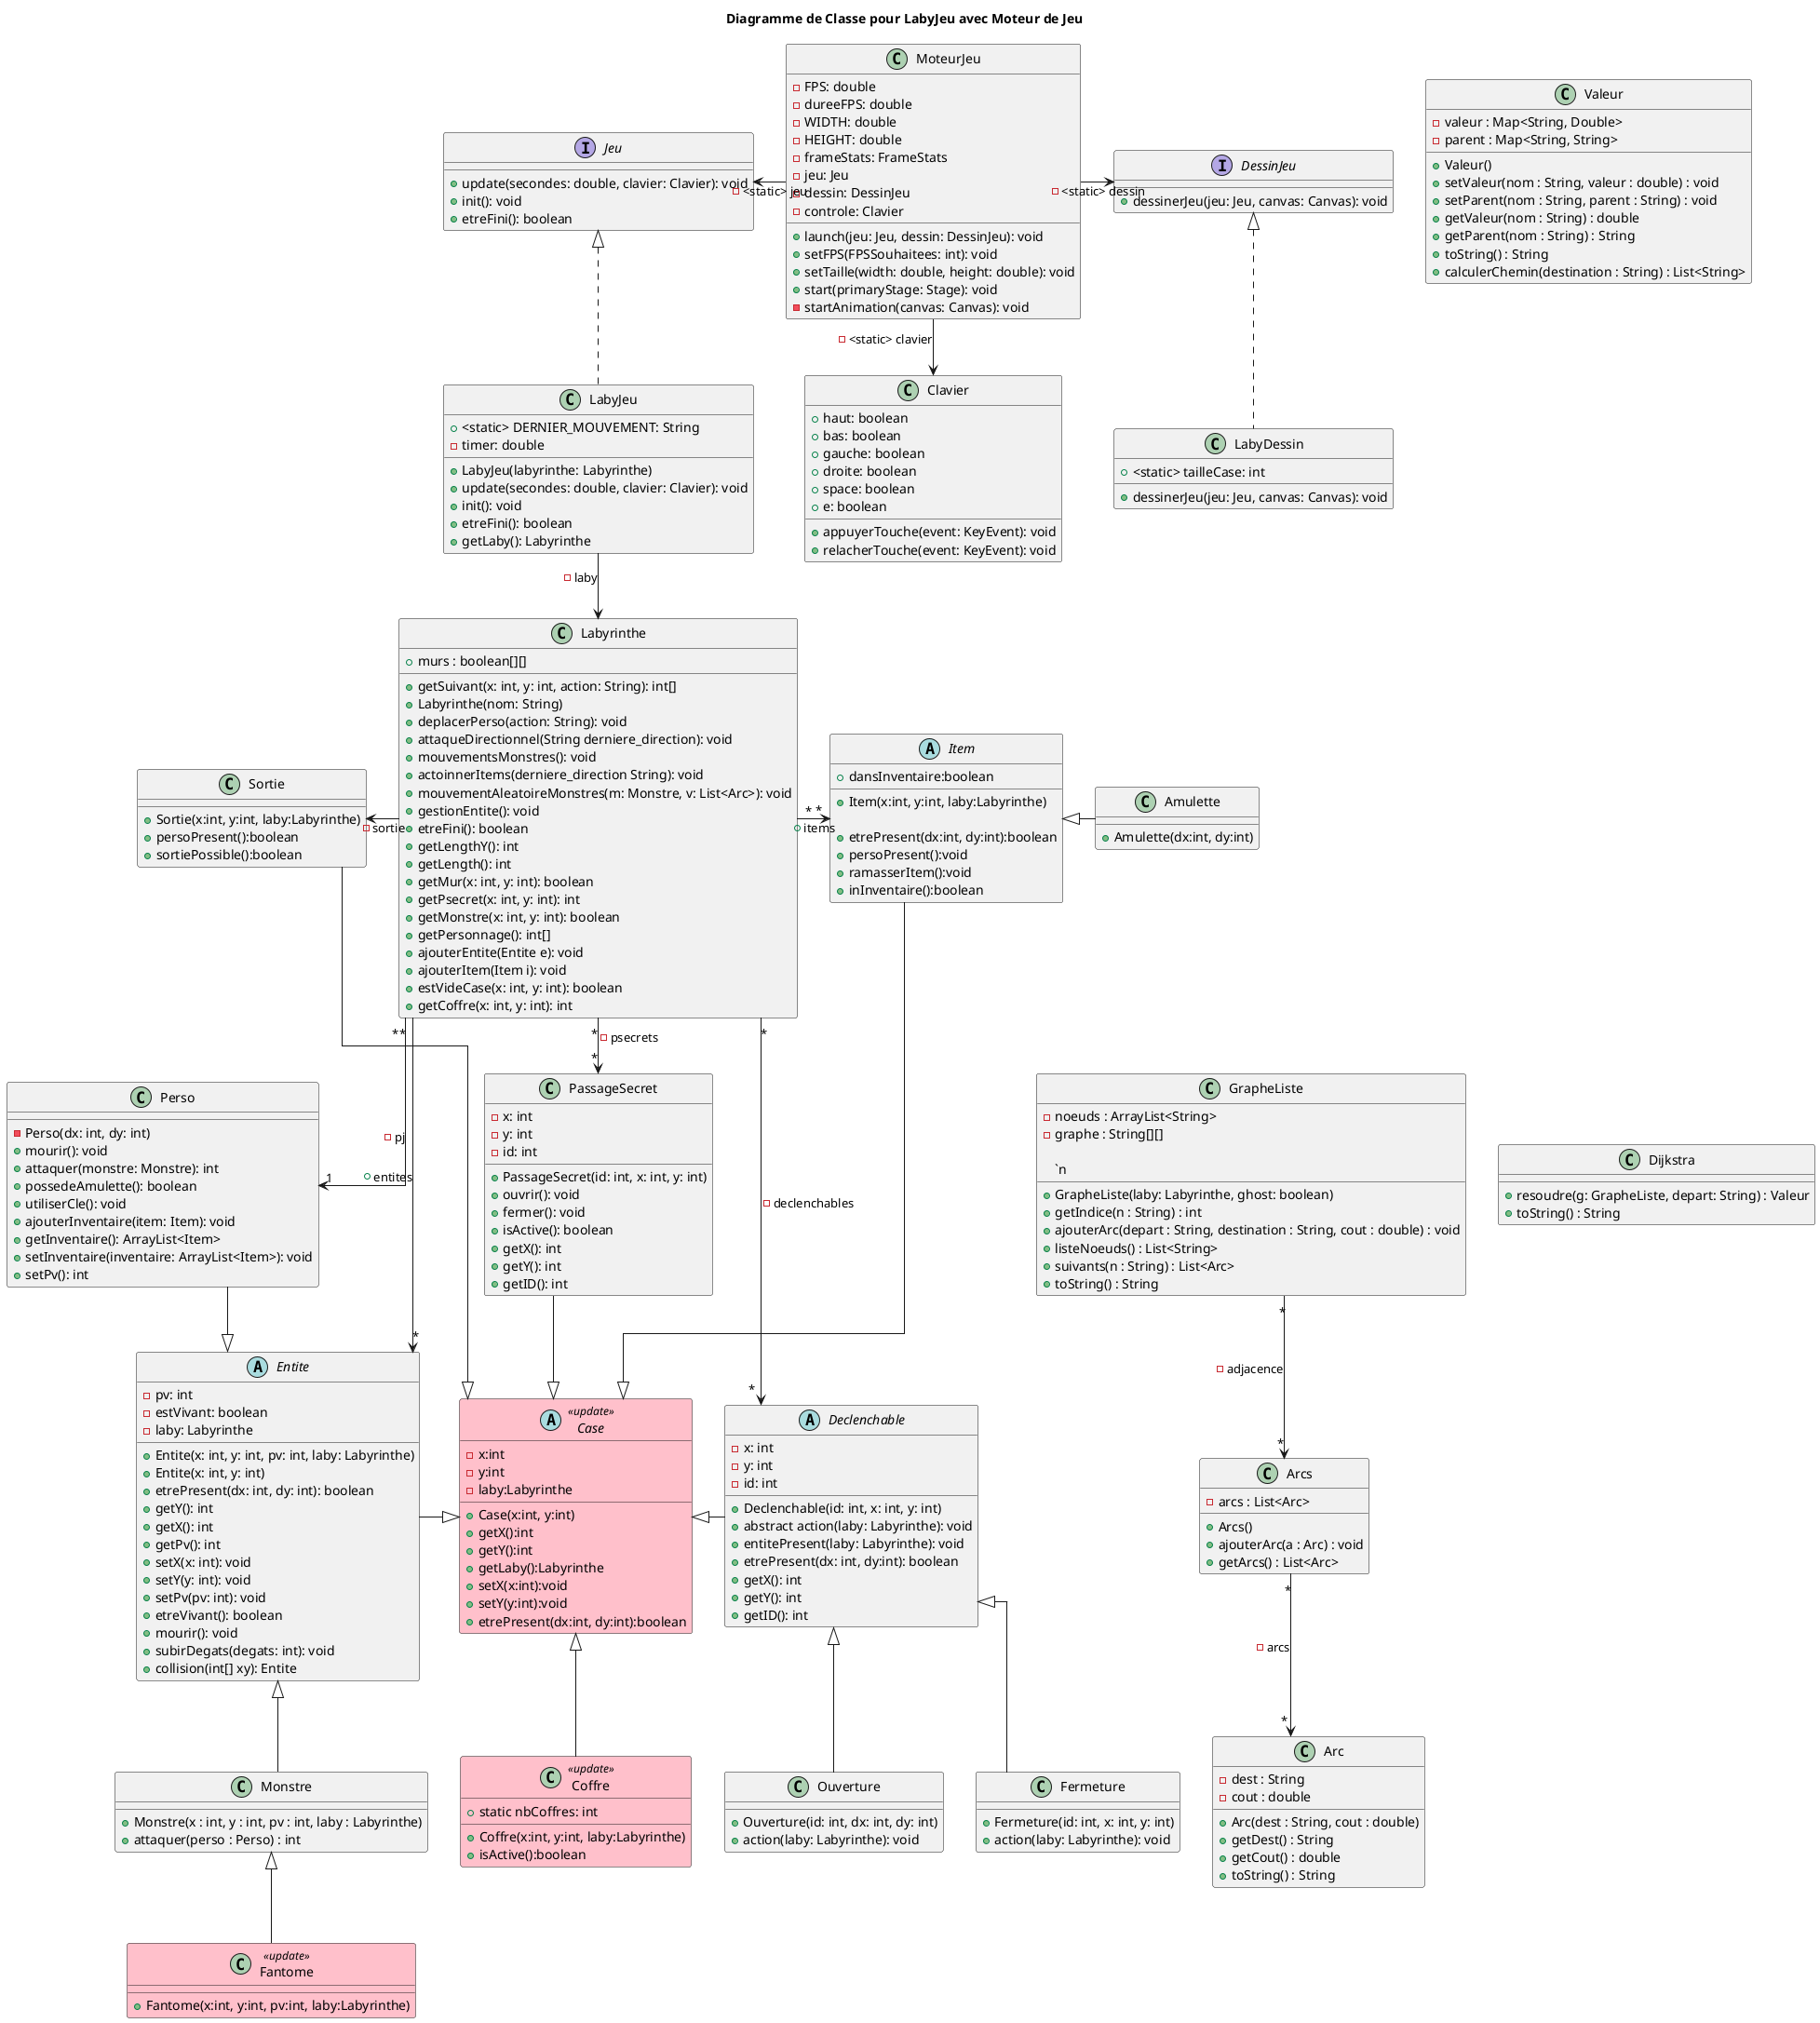 @startuml
title Diagramme de Classe pour LabyJeu avec Moteur de Jeu

top to bottom direction
skinparam linetype ortho

interface Jeu {
    +update(secondes: double, clavier: Clavier): void
    +init(): void
    +etreFini(): boolean
}

class LabyJeu {
    +<static> DERNIER_MOUVEMENT: String
    -timer: double

    +LabyJeu(labyrinthe: Labyrinthe)
    +update(secondes: double, clavier: Clavier): void
    +init(): void
    +etreFini(): boolean
    +getLaby(): Labyrinthe
}

interface DessinJeu {
    +dessinerJeu(jeu: Jeu, canvas: Canvas): void
}

class LabyDessin {
    +<static> tailleCase: int
    +dessinerJeu(jeu: Jeu, canvas: Canvas): void
}

class Labyrinthe {
    +murs : boolean[][]


    +getSuivant(x: int, y: int, action: String): int[]
    +Labyrinthe(nom: String)
    +deplacerPerso(action: String): void
    +attaqueDirectionnel(String derniere_direction): void
    +mouvementsMonstres(): void
    +actoinnerItems(derniere_direction String): void
    +mouvementAleatoireMonstres(m: Monstre, v: List<Arc>): void
    +gestionEntite(): void
    +etreFini(): boolean
    +getLengthY(): int
    +getLength(): int
    +getMur(x: int, y: int): boolean
    +getPsecret(x: int, y: int): int
    +getMonstre(x: int, y: int): boolean
    +getPersonnage(): int[]
    +ajouterEntite(Entite e): void
    +ajouterItem(Item i): void
    +estVideCase(x: int, y: int): boolean
    +getCoffre(x: int, y: int): int
}

class Clavier {
    +haut: boolean
    +bas: boolean
    +gauche: boolean
    +droite: boolean
    +space: boolean
    +e: boolean
'    +i: boolean
    +appuyerTouche(event: KeyEvent): void
    +relacherTouche(event: KeyEvent): void
}

class MoteurJeu {
    -FPS: double
    -dureeFPS: double
    -WIDTH: double
    -HEIGHT: double
    -frameStats: FrameStats
    -jeu: Jeu
    -dessin: DessinJeu
    -controle: Clavier
    +launch(jeu: Jeu, dessin: DessinJeu): void
    +setFPS(FPSSouhaitees: int): void
    +setTaille(width: double, height: double): void
    +start(primaryStage: Stage): void
    -startAnimation(canvas: Canvas): void
}
class Monstre{
    + Monstre(x : int, y : int, pv : int, laby : Labyrinthe)
    + attaquer(perso : Perso) : int
             }


class Perso {
    -Perso(dx: int, dy: int)
    +mourir(): void
     +attaquer(monstre: Monstre): int
     +possedeAmulette(): boolean
     +utiliserCle(): void
     +ajouterInventaire(item: Item): void
     +getInventaire(): ArrayList<Item>
     +setInventaire(inventaire: ArrayList<Item>): void
     +setPv(): int
}

abstract class Declenchable {
    -x: int
    -y: int
    -id: int
    +Declenchable(id: int, x: int, y: int)
    +abstract action(laby: Labyrinthe): void
    +entitePresent(laby: Labyrinthe): void
    +etrePresent(dx: int, dy:int): boolean
    +getX(): int
    +getY(): int
    +getID(): int
}

class PassageSecret{
    -x: int
    -y: int
    -id: int
    +PassageSecret(id: int, x: int, y: int)
    +ouvrir(): void
    +fermer(): void
    +isActive(): boolean
    +getX(): int
    +getY(): int
    +getID(): int
}

class Ouverture{
    +Ouverture(id: int, dx: int, dy: int)
    +action(laby: Labyrinthe): void
}

class Fermeture{
    +Fermeture(id: int, x: int, y: int)
    +action(laby: Labyrinthe): void
}

abstract class Entite{
    -pv: int
    -estVivant: boolean
    -laby: Labyrinthe
    +Entite(x: int, y: int, pv: int, laby: Labyrinthe)
    +Entite(x: int, y: int)
    +etrePresent(dx: int, dy: int): boolean
    +getY(): int
    +getX(): int
    +getPv(): int
    +setX(x: int): void
    +setY(y: int): void
    +setPv(pv: int): void
    +etreVivant(): boolean
    +mourir(): void
    +subirDegats(degats: int): void
    +collision(int[] xy): Entite
}

class Arc{
    - dest : String
    - cout : double

    + Arc(dest : String, cout : double)
    + getDest() : String
    + getCout() : double
    + toString() : String
}
class Arcs{
        - arcs : List<Arc>

        + Arcs()
        + ajouterArc(a : Arc) : void
        + getArcs() : List<Arc>
    }


class Dijkstra{
    +resoudre(g: GrapheListe, depart: String) : Valeur
    +toString() : String
              }
class GrapheListe{
    - noeuds : ArrayList<String>
    - graphe : String[][]

    + GrapheListe(laby: Labyrinthe, ghost: boolean)
    + getIndice(n : String) : int
    + ajouterArc(depart : String, destination : String, cout : double) : void
    + listeNoeuds() : List<String>
    + suivants(n : String) : List<Arc>
    + toString() : String
    `n
                 }

class Valeur{
    - valeur : Map<String, Double>
    - parent : Map<String, String>

    + Valeur()
    + setValeur(nom : String, valeur : double) : void
    + setParent(nom : String, parent : String) : void
    + getValeur(nom : String) : double
    + getParent(nom : String) : String
    + toString() : String
    + calculerChemin(destination : String) : List<String>
            }


    skinparam class {
        BackgroundColor<<update>> Pink
    }
    class Amulette  {
        +Amulette(dx:int, dy:int)
    }

abstract class Item {
        +dansInventaire:boolean
        +Item(x:int, y:int, laby:Labyrinthe)

        +etrePresent(dx:int, dy:int):boolean
        +persoPresent():void
        +ramasserItem():void
        +inInventaire():boolean
    }

class Sortie {
    +Sortie(x:int, y:int, laby:Labyrinthe)
    +persoPresent():boolean
    +sortiePossible():boolean
}

abstract class Case <<update>>{
    -x:int
    -y:int
    -laby:Labyrinthe
    +Case(x:int, y:int)
    +getX():int
    +getY():int
    +getLaby():Labyrinthe
    +setX(x:int):void
    +setY(y:int):void
    +etrePresent(dx:int, dy:int):boolean
}

class Coffre <<update>> extends Case{
    +static nbCoffres: int
    +Coffre(x:int, y:int, laby:Labyrinthe)
    +isActive():boolean
}
class Fantome <<update>> extends Monstre{
    +Fantome(x:int, y:int, pv:int, laby:Labyrinthe)
}



Jeu <|.. LabyJeu
LabyJeu --> Labyrinthe : -laby
MoteurJeu -l-> Jeu : -<static> jeu
MoteurJeu -r-> DessinJeu : -<static> dessin
MoteurJeu --> Clavier : -<static> clavier
DessinJeu <|.. LabyDessin
Labyrinthe "*"-->"1" Perso : -pj
  Labyrinthe "*"-->"*" PassageSecret : -psecrets
Declenchable "*"<-u--"*" Labyrinthe : -declenchables
 Declenchable <|-- Ouverture
 Declenchable <|-- Fermeture

PassageSecret ---[hidden]r> Dijkstra
'Perso -r[hidden]-> Valeur
'Perso -[hidden]> GrapheListe
GrapheListe "*"-->"*" Arcs : - adjacence
Arcs "*"-->"*" Arc : - arcs
Perso -d-|> Entite
Monstre -u-|> Entite

'Labyrinthe "*"-> "*" Entite : +entites
Labyrinthe "*"--d> "*" Entite : +entites

'Ajout du SpriteManager
'Entite ..> SpriteManager : <<use>>
'LabyDessin ..> SpriteManager : <<use>>
'
'LabyDessin -> SpriteManager : -spriteManager
'Entite -> SpriteManager : -spriteManager
'SpriteManager -[hidden]-> LabyDessin

Labyrinthe -l> Sortie : -sortie
Labyrinthe "*"-down> "*" Item : +items

Entite -|> Case
Item -|> Case
Declenchable -u|> Case
PassageSecret --|> Case
Sortie -|> Case
'Sortie -[hidden]> PassageSecret
Labyrinthe -[hidden]> Case

'Case -[hidden]> Ouverture
Amulette -l-|> Item
GrapheListe -[hidden]r-> Dijkstra


@enduml